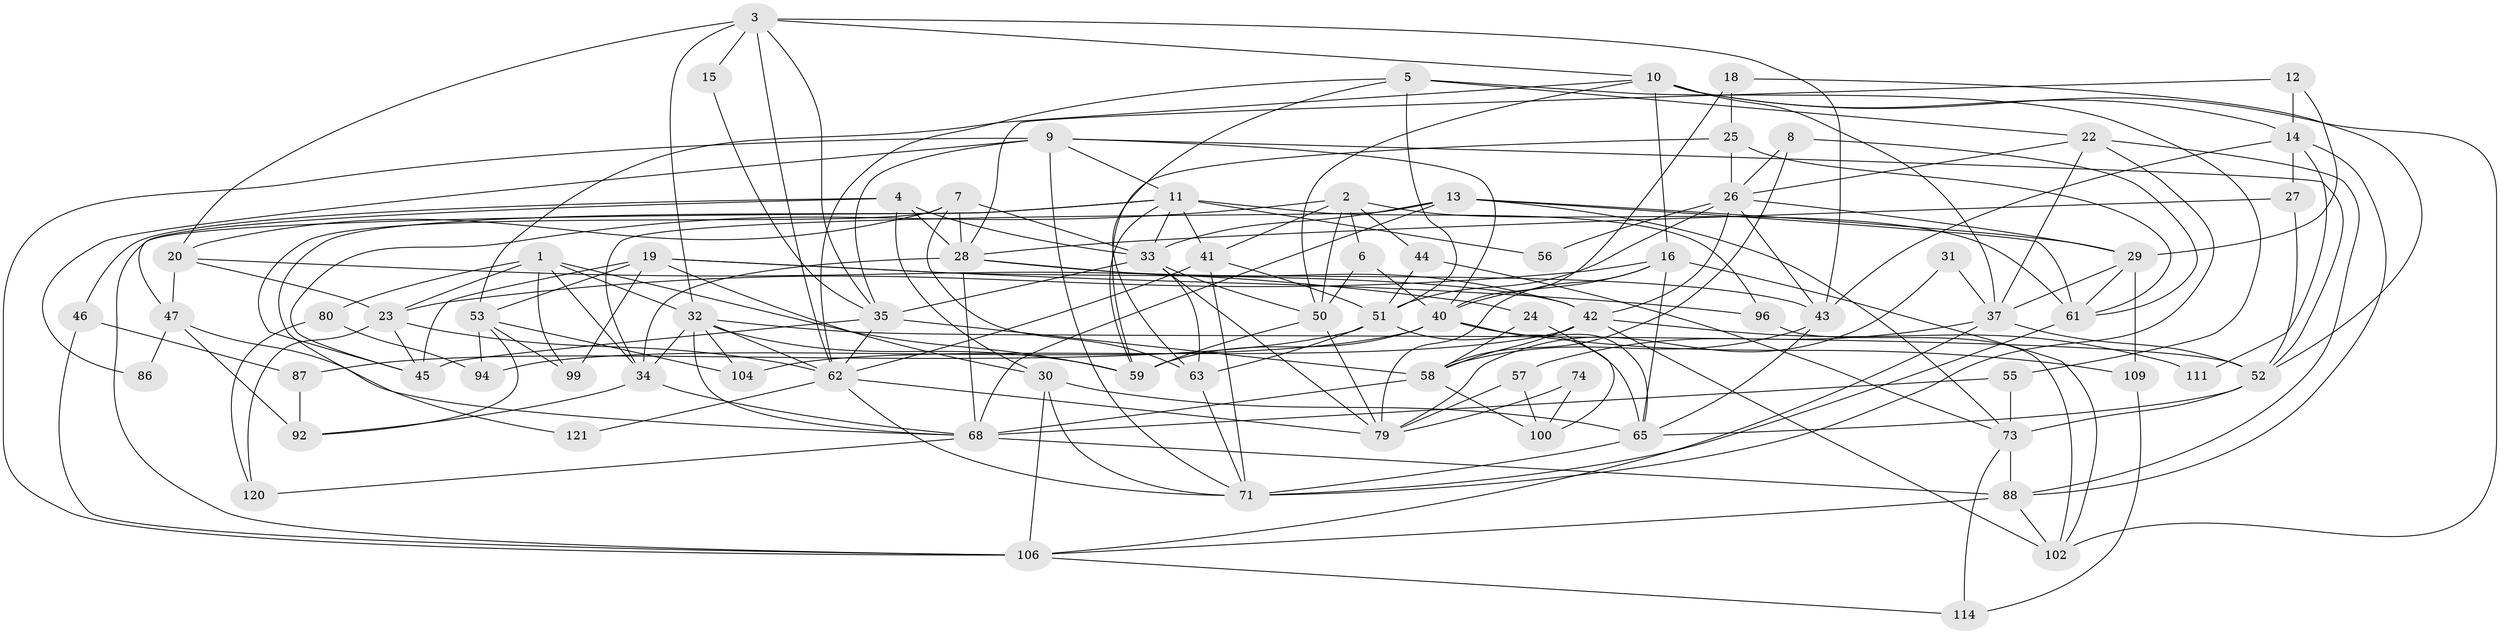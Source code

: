 // original degree distribution, {4: 0.23387096774193547, 5: 0.24193548387096775, 3: 0.28225806451612906, 2: 0.12096774193548387, 6: 0.08064516129032258, 7: 0.04032258064516129}
// Generated by graph-tools (version 1.1) at 2025/11/02/27/25 16:11:22]
// undirected, 77 vertices, 196 edges
graph export_dot {
graph [start="1"]
  node [color=gray90,style=filled];
  1 [super="+77"];
  2 [super="+115"];
  3 [super="+36"];
  4 [super="+81"];
  5 [super="+95"];
  6;
  7;
  8;
  9 [super="+48"];
  10 [super="+91"];
  11 [super="+83"];
  12;
  13 [super="+17"];
  14 [super="+119"];
  15;
  16 [super="+93"];
  18;
  19 [super="+21"];
  20 [super="+107"];
  22 [super="+97"];
  23 [super="+82"];
  24;
  25 [super="+116"];
  26 [super="+49"];
  27;
  28 [super="+38"];
  29 [super="+85"];
  30 [super="+60"];
  31;
  32 [super="+64"];
  33 [super="+39"];
  34 [super="+67"];
  35 [super="+78"];
  37 [super="+117"];
  40 [super="+70"];
  41;
  42 [super="+75"];
  43 [super="+76"];
  44;
  45;
  46;
  47 [super="+54"];
  50 [super="+69"];
  51 [super="+113"];
  52 [super="+124"];
  53 [super="+90"];
  55;
  56;
  57;
  58 [super="+84"];
  59 [super="+98"];
  61 [super="+89"];
  62 [super="+72"];
  63 [super="+66"];
  65 [super="+110"];
  68 [super="+108"];
  71 [super="+123"];
  73 [super="+103"];
  74;
  79 [super="+101"];
  80;
  86;
  87;
  88 [super="+105"];
  92 [super="+118"];
  94;
  96 [super="+112"];
  99;
  100;
  102;
  104;
  106 [super="+122"];
  109;
  111;
  114;
  120;
  121;
  1 -- 59;
  1 -- 34;
  1 -- 32;
  1 -- 80;
  1 -- 99;
  1 -- 23;
  2 -- 41;
  2 -- 61;
  2 -- 44;
  2 -- 45;
  2 -- 6;
  2 -- 50;
  3 -- 15;
  3 -- 32;
  3 -- 35;
  3 -- 20;
  3 -- 62;
  3 -- 43;
  3 -- 10;
  4 -- 30;
  4 -- 46;
  4 -- 33;
  4 -- 47;
  4 -- 28;
  5 -- 62;
  5 -- 22;
  5 -- 63;
  5 -- 51;
  5 -- 55;
  6 -- 50;
  6 -- 40;
  7 -- 33;
  7 -- 28;
  7 -- 45;
  7 -- 63;
  7 -- 20;
  8 -- 26;
  8 -- 61;
  8 -- 58;
  9 -- 40;
  9 -- 71;
  9 -- 86;
  9 -- 106;
  9 -- 11;
  9 -- 52;
  9 -- 35;
  10 -- 16;
  10 -- 37;
  10 -- 53;
  10 -- 50;
  10 -- 102;
  10 -- 14;
  11 -- 59;
  11 -- 56;
  11 -- 106;
  11 -- 96;
  11 -- 33;
  11 -- 121;
  11 -- 41;
  12 -- 28;
  12 -- 29;
  12 -- 14;
  13 -- 33;
  13 -- 61;
  13 -- 73;
  13 -- 34;
  13 -- 29;
  13 -- 68;
  14 -- 111;
  14 -- 88;
  14 -- 27;
  14 -- 43;
  15 -- 35;
  16 -- 23;
  16 -- 40;
  16 -- 79;
  16 -- 102;
  16 -- 65;
  18 -- 52;
  18 -- 25;
  18 -- 40;
  19 -- 45;
  19 -- 30;
  19 -- 96;
  19 -- 99;
  19 -- 53;
  19 -- 42;
  20 -- 23;
  20 -- 24;
  20 -- 47;
  22 -- 26;
  22 -- 88;
  22 -- 37;
  22 -- 71;
  23 -- 45;
  23 -- 62;
  23 -- 120;
  24 -- 100;
  24 -- 58;
  25 -- 59;
  25 -- 26;
  25 -- 61;
  26 -- 51;
  26 -- 42;
  26 -- 56;
  26 -- 43;
  26 -- 29;
  27 -- 28;
  27 -- 52;
  28 -- 42;
  28 -- 43;
  28 -- 34;
  28 -- 68;
  29 -- 37;
  29 -- 109;
  29 -- 61;
  30 -- 106;
  30 -- 65 [weight=2];
  30 -- 71;
  31 -- 37;
  31 -- 79;
  32 -- 59;
  32 -- 104;
  32 -- 52;
  32 -- 34;
  32 -- 68;
  32 -- 62;
  33 -- 63;
  33 -- 50;
  33 -- 35;
  33 -- 79;
  34 -- 92;
  34 -- 68;
  35 -- 62;
  35 -- 45;
  35 -- 58;
  37 -- 57;
  37 -- 106;
  37 -- 52;
  40 -- 109;
  40 -- 94;
  40 -- 59;
  40 -- 65;
  41 -- 71;
  41 -- 51;
  41 -- 62;
  42 -- 104;
  42 -- 58;
  42 -- 102;
  42 -- 111;
  43 -- 58;
  43 -- 65;
  44 -- 51;
  44 -- 73;
  46 -- 87;
  46 -- 106;
  47 -- 68;
  47 -- 92 [weight=2];
  47 -- 86;
  50 -- 59;
  50 -- 79;
  51 -- 65;
  51 -- 87;
  51 -- 63;
  52 -- 73;
  52 -- 65;
  53 -- 94;
  53 -- 104;
  53 -- 99;
  53 -- 92;
  55 -- 73;
  55 -- 68;
  57 -- 79;
  57 -- 100;
  58 -- 100;
  58 -- 68;
  61 -- 71;
  62 -- 121;
  62 -- 79;
  62 -- 71;
  63 -- 71;
  65 -- 71;
  68 -- 120;
  68 -- 88 [weight=2];
  73 -- 88;
  73 -- 114;
  74 -- 79;
  74 -- 100;
  80 -- 120;
  80 -- 94;
  87 -- 92;
  88 -- 102;
  88 -- 106;
  96 -- 102;
  106 -- 114;
  109 -- 114;
}
